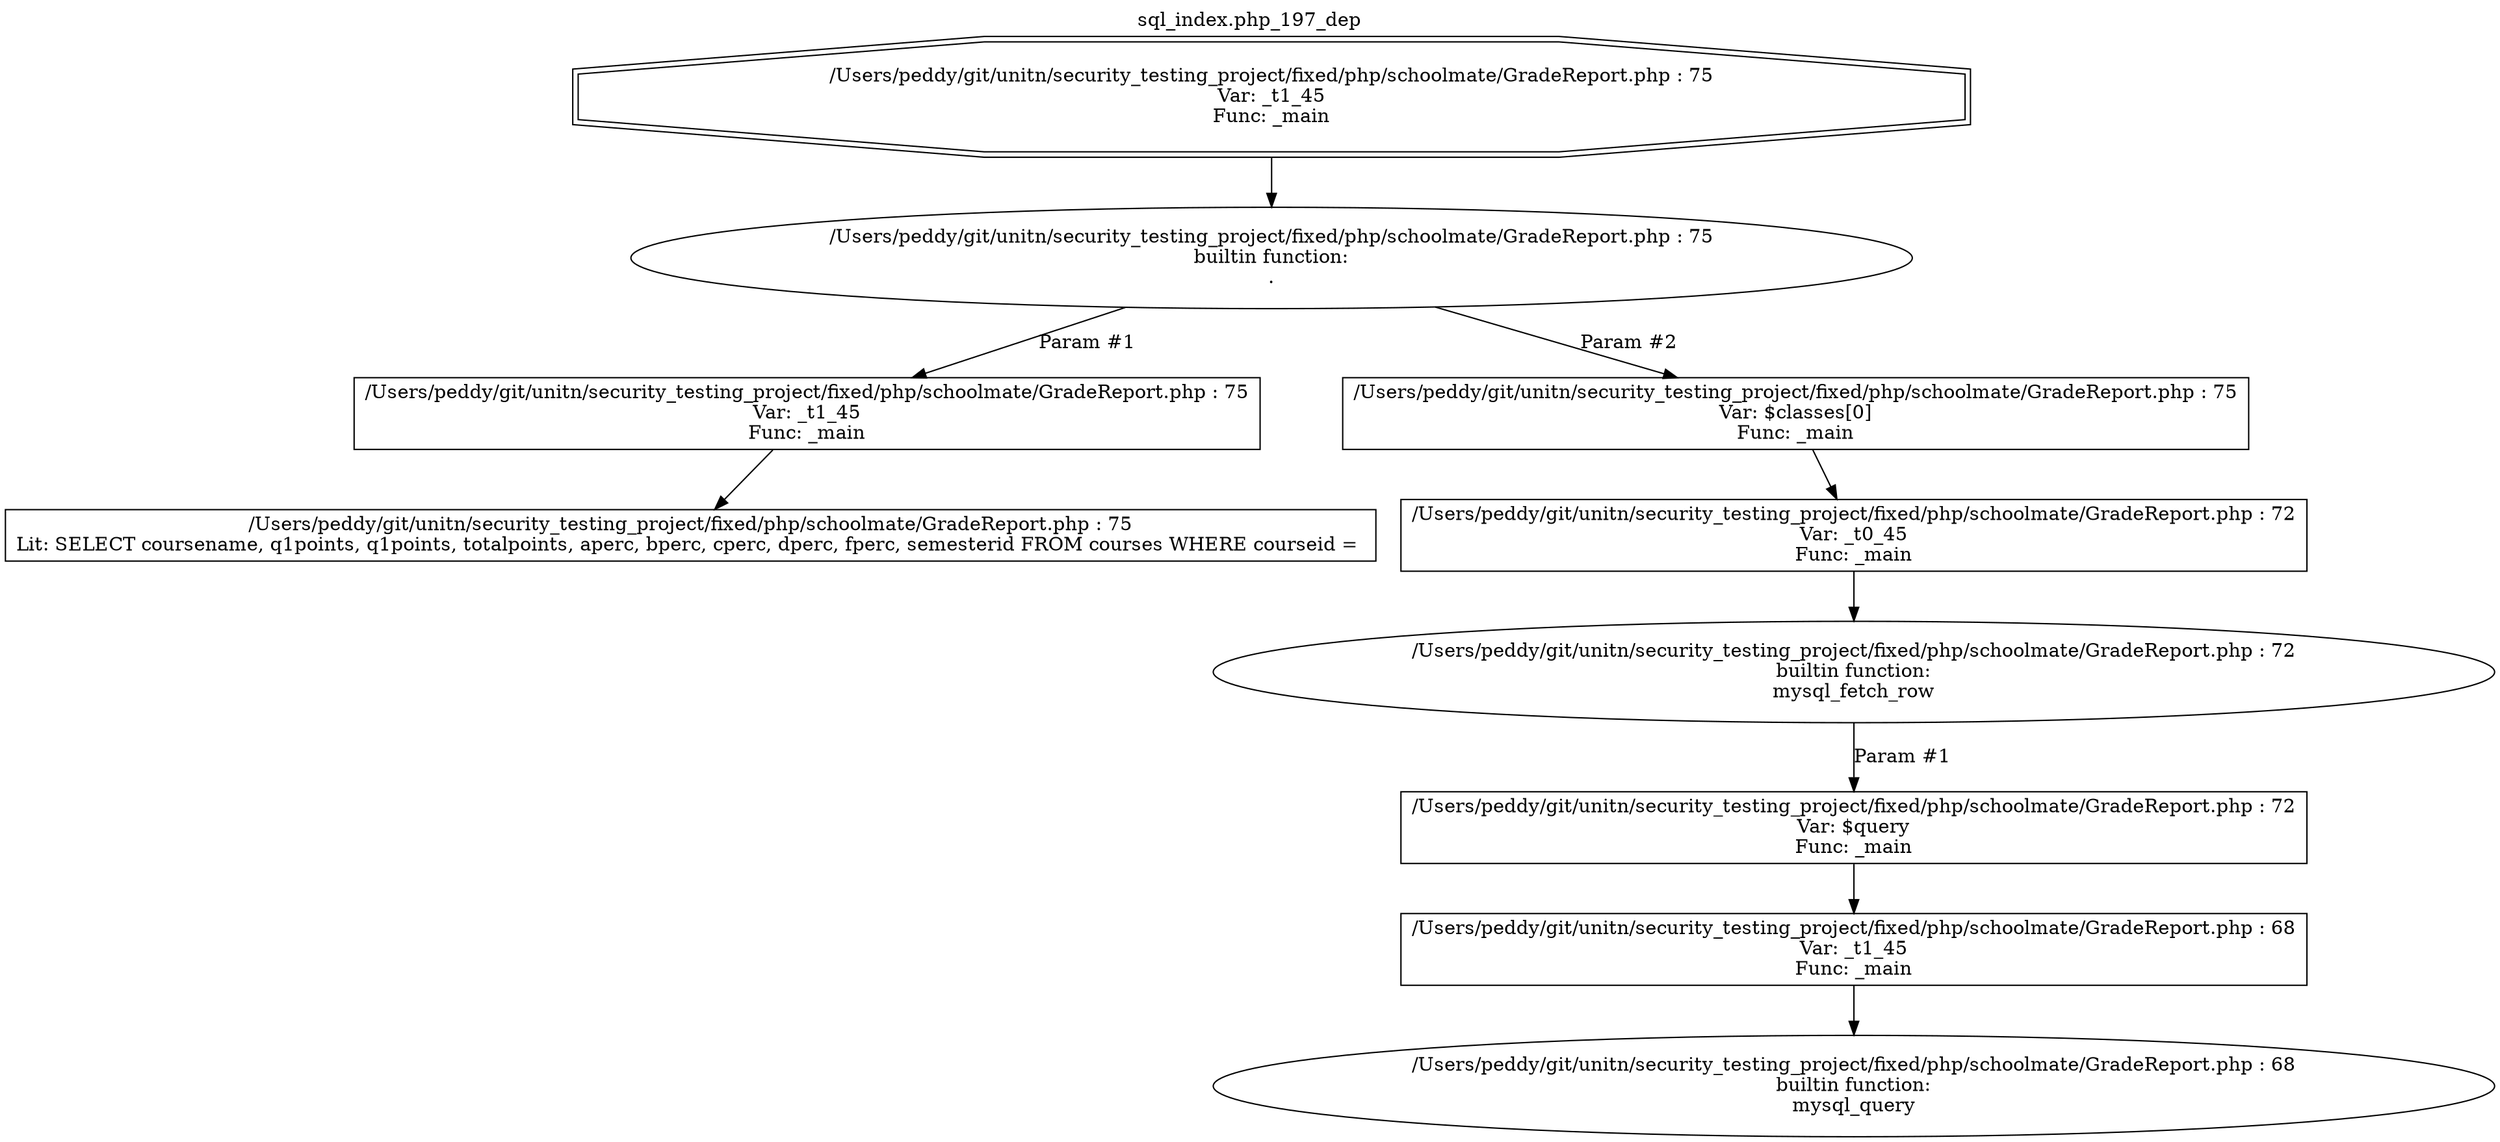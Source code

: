 digraph cfg {
  label="sql_index.php_197_dep";
  labelloc=t;
  n1 [shape=doubleoctagon, label="/Users/peddy/git/unitn/security_testing_project/fixed/php/schoolmate/GradeReport.php : 75\nVar: _t1_45\nFunc: _main\n"];
  n2 [shape=ellipse, label="/Users/peddy/git/unitn/security_testing_project/fixed/php/schoolmate/GradeReport.php : 75\nbuiltin function:\n.\n"];
  n3 [shape=box, label="/Users/peddy/git/unitn/security_testing_project/fixed/php/schoolmate/GradeReport.php : 75\nVar: _t1_45\nFunc: _main\n"];
  n4 [shape=box, label="/Users/peddy/git/unitn/security_testing_project/fixed/php/schoolmate/GradeReport.php : 75\nLit: SELECT coursename, q1points, q1points, totalpoints, aperc, bperc, cperc, dperc, fperc, semesterid FROM courses WHERE courseid = \n"];
  n5 [shape=box, label="/Users/peddy/git/unitn/security_testing_project/fixed/php/schoolmate/GradeReport.php : 75\nVar: $classes[0]\nFunc: _main\n"];
  n6 [shape=box, label="/Users/peddy/git/unitn/security_testing_project/fixed/php/schoolmate/GradeReport.php : 72\nVar: _t0_45\nFunc: _main\n"];
  n7 [shape=ellipse, label="/Users/peddy/git/unitn/security_testing_project/fixed/php/schoolmate/GradeReport.php : 72\nbuiltin function:\nmysql_fetch_row\n"];
  n8 [shape=box, label="/Users/peddy/git/unitn/security_testing_project/fixed/php/schoolmate/GradeReport.php : 72\nVar: $query\nFunc: _main\n"];
  n9 [shape=box, label="/Users/peddy/git/unitn/security_testing_project/fixed/php/schoolmate/GradeReport.php : 68\nVar: _t1_45\nFunc: _main\n"];
  n10 [shape=ellipse, label="/Users/peddy/git/unitn/security_testing_project/fixed/php/schoolmate/GradeReport.php : 68\nbuiltin function:\nmysql_query\n"];
  n1 -> n2;
  n3 -> n4;
  n2 -> n3[label="Param #1"];
  n2 -> n5[label="Param #2"];
  n6 -> n7;
  n9 -> n10;
  n8 -> n9;
  n7 -> n8[label="Param #1"];
  n5 -> n6;
}

